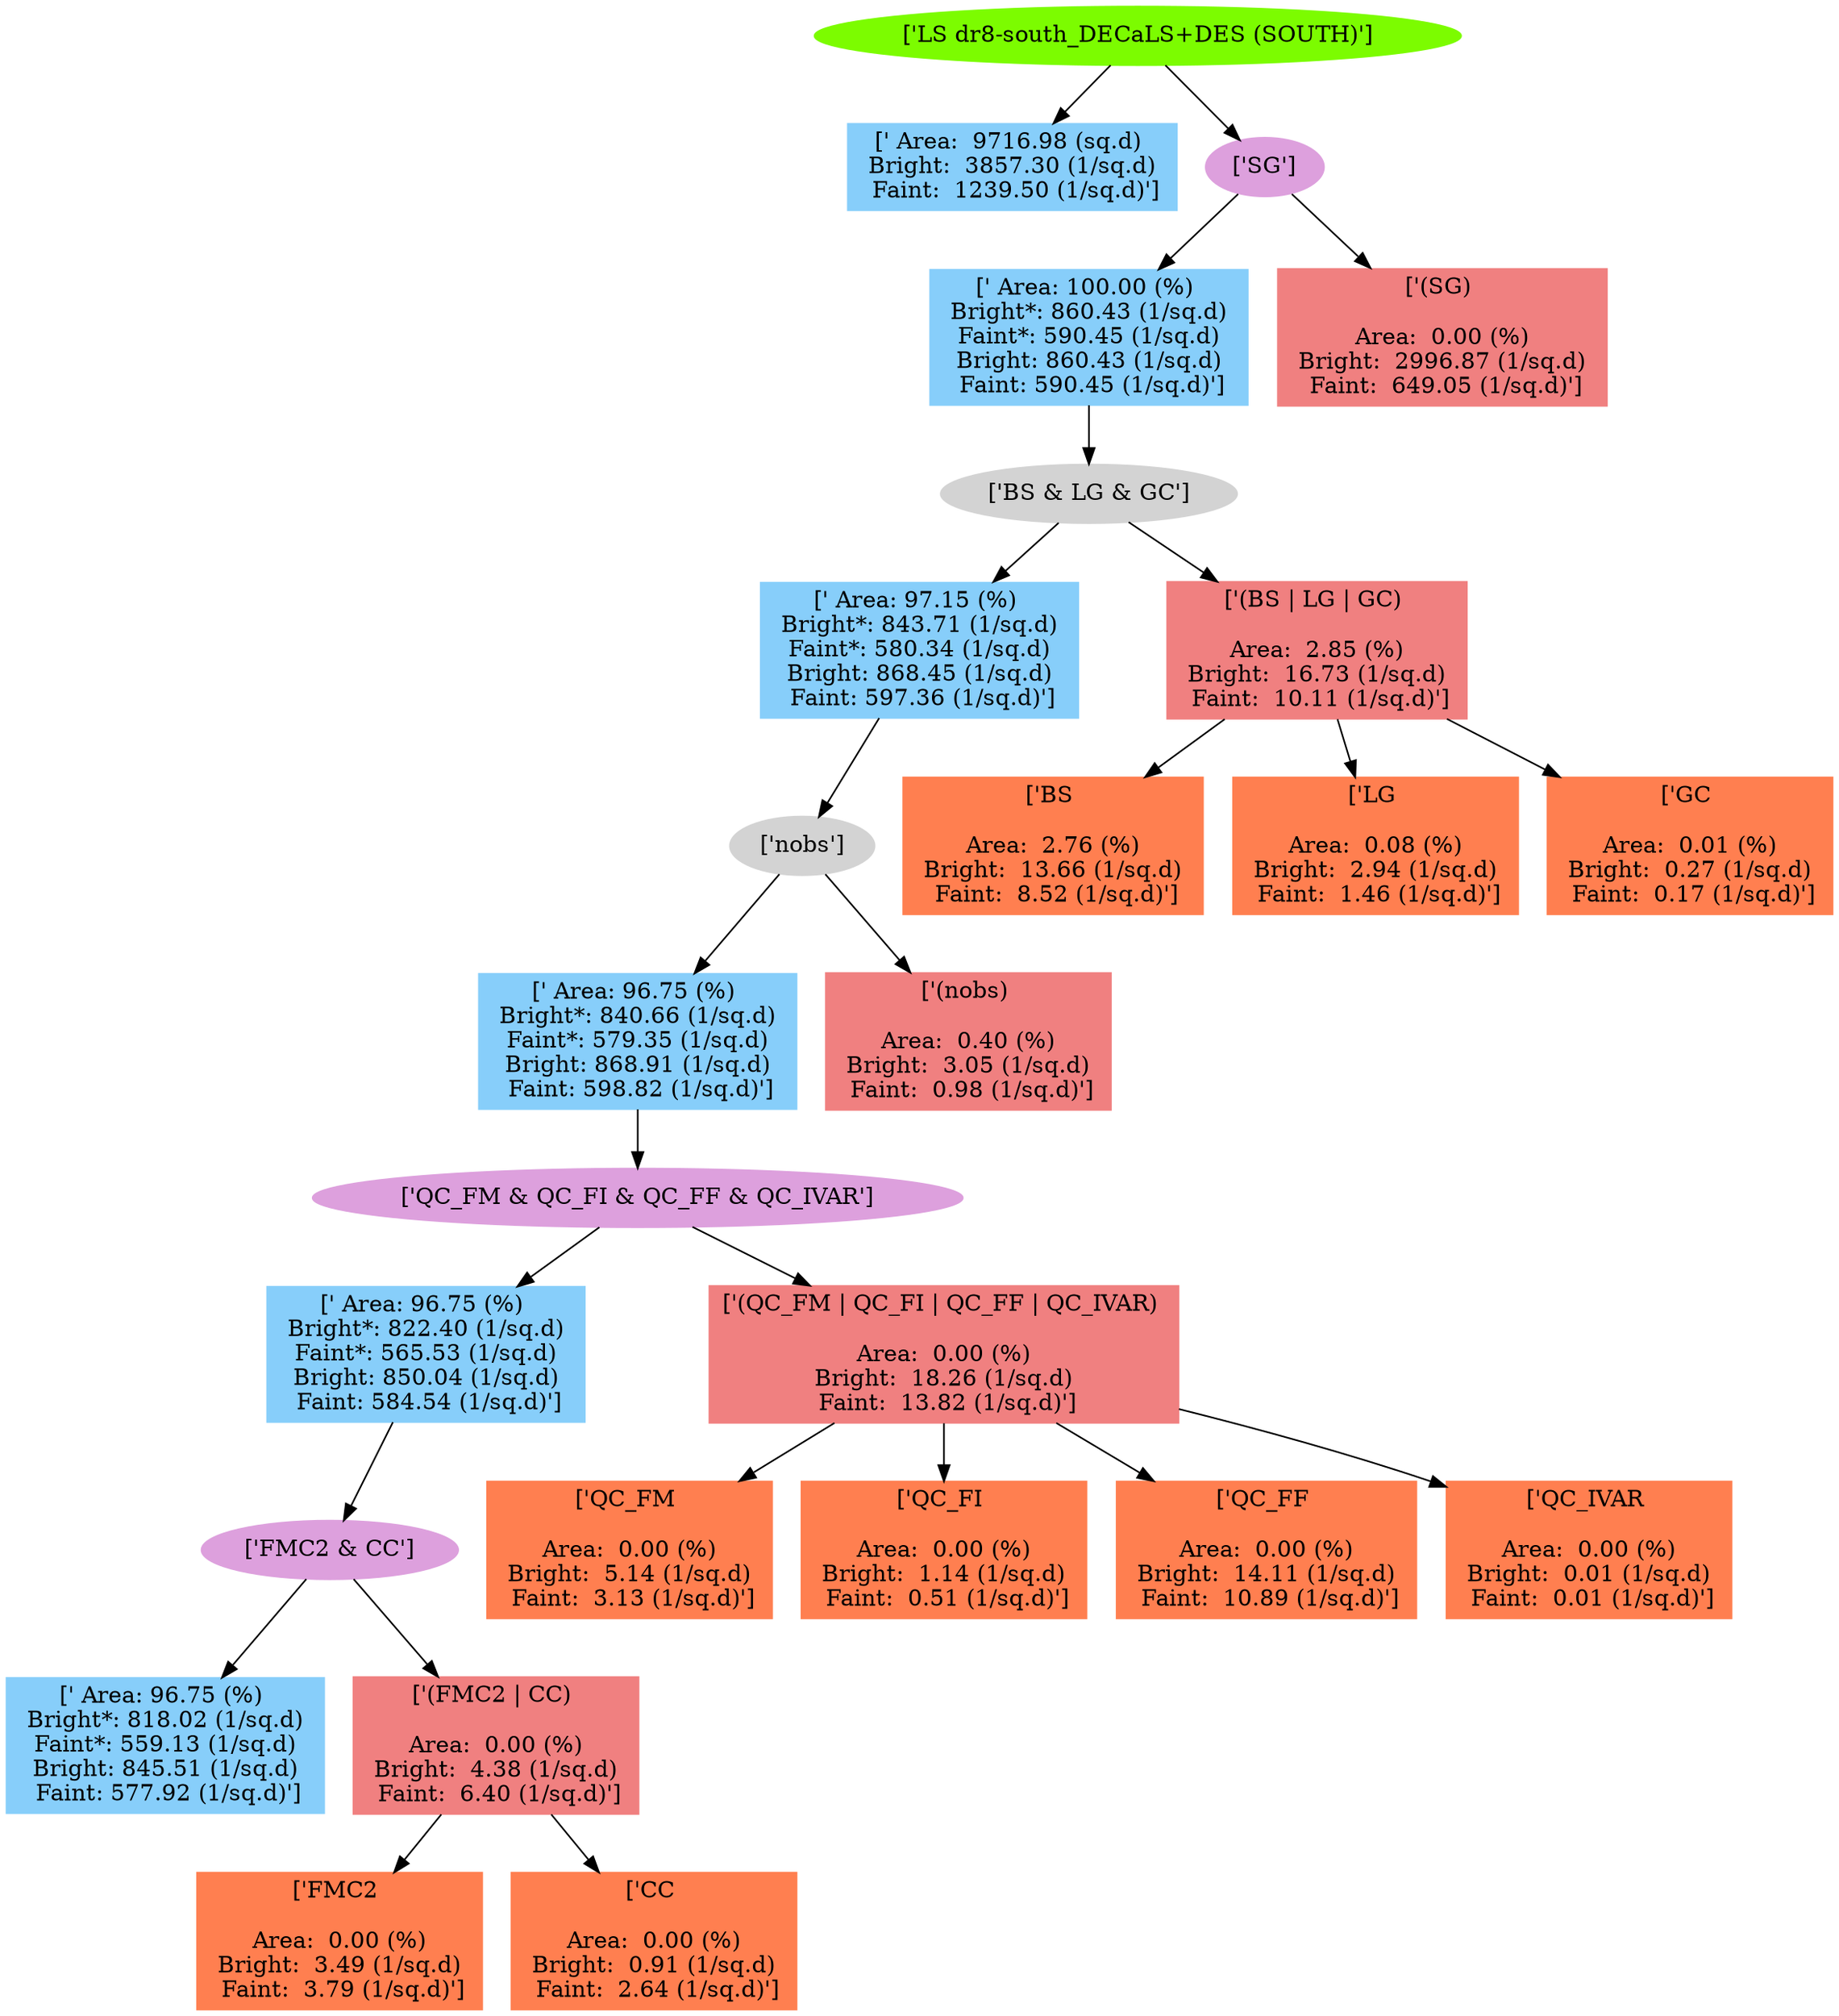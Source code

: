 digraph "" {
	"[' Area:  9716.98 (sq.d) \n Bright:  3857.30 (1/sq.d) \n Faint:  1239.50 (1/sq.d)']"	 [color=lightskyblue,
		shape=box,
		style=filled];
	"['LS dr8-south_DECaLS+DES (SOUTH)']"	 [color=lawngreen,
		style=filled];
	"['LS dr8-south_DECaLS+DES (SOUTH)']" -> "[' Area:  9716.98 (sq.d) \n Bright:  3857.30 (1/sq.d) \n Faint:  1239.50 (1/sq.d)']";
	"['SG']"	 [color=plum,
		style=filled];
	"['LS dr8-south_DECaLS+DES (SOUTH)']" -> "['SG']";
	"[' Area: 100.00 (%) \n Bright*: 860.43 (1/sq.d) \n Faint*: 590.45 (1/sq.d) \n Bright: 860.43 (1/sq.d) \n Faint: 590.45 (1/sq.d)']"	 [color=lightskyblue,
		shape=box,
		style=filled];
	"['BS & LG & GC']"	 [color=lightgray,
		style=filled];
	"[' Area: 100.00 (%) \n Bright*: 860.43 (1/sq.d) \n Faint*: 590.45 (1/sq.d) \n Bright: 860.43 (1/sq.d) \n Faint: 590.45 (1/sq.d)']" -> "['BS & LG & GC']";
	"['(SG) \n\n Area:  0.00 (%) \n Bright:  2996.87 (1/sq.d) \n Faint:  649.05 (1/sq.d)']"	 [color=lightcoral,
		shape=box,
		style=filled];
	"['SG']" -> "[' Area: 100.00 (%) \n Bright*: 860.43 (1/sq.d) \n Faint*: 590.45 (1/sq.d) \n Bright: 860.43 (1/sq.d) \n Faint: 590.45 (1/sq.d)']";
	"['SG']" -> "['(SG) \n\n Area:  0.00 (%) \n Bright:  2996.87 (1/sq.d) \n Faint:  649.05 (1/sq.d)']";
	"[' Area: 97.15 (%) \n Bright*: 843.71 (1/sq.d) \n Faint*: 580.34 (1/sq.d) \n Bright: 868.45 (1/sq.d) \n Faint: 597.36 (1/sq.d)']"	 [color=lightskyblue,
		shape=box,
		style=filled];
	"['nobs']"	 [color=lightgray,
		style=filled];
	"[' Area: 97.15 (%) \n Bright*: 843.71 (1/sq.d) \n Faint*: 580.34 (1/sq.d) \n Bright: 868.45 (1/sq.d) \n Faint: 597.36 (1/sq.d)']" -> "['nobs']";
	"['(BS | LG | GC) \n\n Area:  2.85 (%) \n Bright:  16.73 (1/sq.d) \n Faint:  10.11 (1/sq.d)']"	 [color=lightcoral,
		shape=box,
		style=filled];
	"['BS \n\n Area:  2.76 (%) \n Bright:  13.66 (1/sq.d) \n Faint:  8.52 (1/sq.d)']"	 [color=coral,
		shape=box,
		style=filled];
	"['(BS | LG | GC) \n\n Area:  2.85 (%) \n Bright:  16.73 (1/sq.d) \n Faint:  10.11 (1/sq.d)']" -> "['BS \n\n Area:  2.76 (%) \n Bright:  13.66 (1/sq.d) \n Faint:  8.52 (1/sq.d)']";
	"['LG \n\n Area:  0.08 (%) \n Bright:  2.94 (1/sq.d) \n Faint:  1.46 (1/sq.d)']"	 [color=coral,
		shape=box,
		style=filled];
	"['(BS | LG | GC) \n\n Area:  2.85 (%) \n Bright:  16.73 (1/sq.d) \n Faint:  10.11 (1/sq.d)']" -> "['LG \n\n Area:  0.08 (%) \n Bright:  2.94 (1/sq.d) \n Faint:  1.46 (1/sq.d)']";
	"['GC \n\n Area:  0.01 (%) \n Bright:  0.27 (1/sq.d) \n Faint:  0.17 (1/sq.d)']"	 [color=coral,
		shape=box,
		style=filled];
	"['(BS | LG | GC) \n\n Area:  2.85 (%) \n Bright:  16.73 (1/sq.d) \n Faint:  10.11 (1/sq.d)']" -> "['GC \n\n Area:  0.01 (%) \n Bright:  0.27 (1/sq.d) \n Faint:  0.17 (1/sq.d)']";
	"['BS & LG & GC']" -> "[' Area: 97.15 (%) \n Bright*: 843.71 (1/sq.d) \n Faint*: 580.34 (1/sq.d) \n Bright: 868.45 (1/sq.d) \n Faint: 597.36 (1/sq.d)']";
	"['BS & LG & GC']" -> "['(BS | LG | GC) \n\n Area:  2.85 (%) \n Bright:  16.73 (1/sq.d) \n Faint:  10.11 (1/sq.d)']";
	"[' Area: 96.75 (%) \n Bright*: 840.66 (1/sq.d) \n Faint*: 579.35 (1/sq.d) \n Bright: 868.91 (1/sq.d) \n Faint: 598.82 (1/sq.d)']"	 [color=lightskyblue,
		shape=box,
		style=filled];
	"['QC_FM & QC_FI & QC_FF & QC_IVAR']"	 [color=plum,
		style=filled];
	"[' Area: 96.75 (%) \n Bright*: 840.66 (1/sq.d) \n Faint*: 579.35 (1/sq.d) \n Bright: 868.91 (1/sq.d) \n Faint: 598.82 (1/sq.d)']" -> "['QC_FM & QC_FI & QC_FF & QC_IVAR']";
	"['(nobs) \n\n Area:  0.40 (%) \n Bright:  3.05 (1/sq.d) \n Faint:  0.98 (1/sq.d)']"	 [color=lightcoral,
		shape=box,
		style=filled];
	"['nobs']" -> "[' Area: 96.75 (%) \n Bright*: 840.66 (1/sq.d) \n Faint*: 579.35 (1/sq.d) \n Bright: 868.91 (1/sq.d) \n Faint: 598.82 (1/sq.d)']";
	"['nobs']" -> "['(nobs) \n\n Area:  0.40 (%) \n Bright:  3.05 (1/sq.d) \n Faint:  0.98 (1/sq.d)']";
	"[' Area: 96.75 (%) \n Bright*: 822.40 (1/sq.d) \n Faint*: 565.53 (1/sq.d) \n Bright: 850.04 (1/sq.d) \n Faint: 584.54 (1/sq.d)']"	 [color=lightskyblue,
		shape=box,
		style=filled];
	"['FMC2 & CC']"	 [color=plum,
		style=filled];
	"[' Area: 96.75 (%) \n Bright*: 822.40 (1/sq.d) \n Faint*: 565.53 (1/sq.d) \n Bright: 850.04 (1/sq.d) \n Faint: 584.54 (1/sq.d)']" -> "['FMC2 & CC']";
	"['(QC_FM | QC_FI | QC_FF | QC_IVAR) \n\n Area:  0.00 (%) \n Bright:  18.26 (1/sq.d) \n Faint:  13.82 (1/sq.d)']"	 [color=lightcoral,
		shape=box,
		style=filled];
	"['QC_FM \n\n Area:  0.00 (%) \n Bright:  5.14 (1/sq.d) \n Faint:  3.13 (1/sq.d)']"	 [color=coral,
		shape=box,
		style=filled];
	"['(QC_FM | QC_FI | QC_FF | QC_IVAR) \n\n Area:  0.00 (%) \n Bright:  18.26 (1/sq.d) \n Faint:  13.82 (1/sq.d)']" -> "['QC_FM \n\n Area:  0.00 (%) \n Bright:  5.14 (1/sq.d) \n Faint:  3.13 (1/sq.d)']";
	"['QC_FI \n\n Area:  0.00 (%) \n Bright:  1.14 (1/sq.d) \n Faint:  0.51 (1/sq.d)']"	 [color=coral,
		shape=box,
		style=filled];
	"['(QC_FM | QC_FI | QC_FF | QC_IVAR) \n\n Area:  0.00 (%) \n Bright:  18.26 (1/sq.d) \n Faint:  13.82 (1/sq.d)']" -> "['QC_FI \n\n Area:  0.00 (%) \n Bright:  1.14 (1/sq.d) \n Faint:  0.51 (1/sq.d)']";
	"['QC_FF \n\n Area:  0.00 (%) \n Bright:  14.11 (1/sq.d) \n Faint:  10.89 (1/sq.d)']"	 [color=coral,
		shape=box,
		style=filled];
	"['(QC_FM | QC_FI | QC_FF | QC_IVAR) \n\n Area:  0.00 (%) \n Bright:  18.26 (1/sq.d) \n Faint:  13.82 (1/sq.d)']" -> "['QC_FF \n\n Area:  0.00 (%) \n Bright:  14.11 (1/sq.d) \n Faint:  10.89 (1/sq.d)']";
	"['QC_IVAR \n\n Area:  0.00 (%) \n Bright:  0.01 (1/sq.d) \n Faint:  0.01 (1/sq.d)']"	 [color=coral,
		shape=box,
		style=filled];
	"['(QC_FM | QC_FI | QC_FF | QC_IVAR) \n\n Area:  0.00 (%) \n Bright:  18.26 (1/sq.d) \n Faint:  13.82 (1/sq.d)']" -> "['QC_IVAR \n\n Area:  0.00 (%) \n Bright:  0.01 (1/sq.d) \n Faint:  0.01 (1/sq.d)']";
	"['QC_FM & QC_FI & QC_FF & QC_IVAR']" -> "[' Area: 96.75 (%) \n Bright*: 822.40 (1/sq.d) \n Faint*: 565.53 (1/sq.d) \n Bright: 850.04 (1/sq.d) \n Faint: 584.54 (1/sq.d)']";
	"['QC_FM & QC_FI & QC_FF & QC_IVAR']" -> "['(QC_FM | QC_FI | QC_FF | QC_IVAR) \n\n Area:  0.00 (%) \n Bright:  18.26 (1/sq.d) \n Faint:  13.82 (1/sq.d)']";
	"[' Area: 96.75 (%) \n Bright*: 818.02 (1/sq.d) \n Faint*: 559.13 (1/sq.d) \n Bright: 845.51 (1/sq.d) \n Faint: 577.92 (1/sq.d)']"	 [color=lightskyblue,
		shape=box,
		style=filled];
	"['(FMC2 | CC) \n\n Area:  0.00 (%) \n Bright:  4.38 (1/sq.d) \n Faint:  6.40 (1/sq.d)']"	 [color=lightcoral,
		shape=box,
		style=filled];
	"['FMC2 \n\n Area:  0.00 (%) \n Bright:  3.49 (1/sq.d) \n Faint:  3.79 (1/sq.d)']"	 [color=coral,
		shape=box,
		style=filled];
	"['(FMC2 | CC) \n\n Area:  0.00 (%) \n Bright:  4.38 (1/sq.d) \n Faint:  6.40 (1/sq.d)']" -> "['FMC2 \n\n Area:  0.00 (%) \n Bright:  3.49 (1/sq.d) \n Faint:  3.79 (1/sq.d)']";
	"['CC \n\n Area:  0.00 (%) \n Bright:  0.91 (1/sq.d) \n Faint:  2.64 (1/sq.d)']"	 [color=coral,
		shape=box,
		style=filled];
	"['(FMC2 | CC) \n\n Area:  0.00 (%) \n Bright:  4.38 (1/sq.d) \n Faint:  6.40 (1/sq.d)']" -> "['CC \n\n Area:  0.00 (%) \n Bright:  0.91 (1/sq.d) \n Faint:  2.64 (1/sq.d)']";
	"['FMC2 & CC']" -> "[' Area: 96.75 (%) \n Bright*: 818.02 (1/sq.d) \n Faint*: 559.13 (1/sq.d) \n Bright: 845.51 (1/sq.d) \n Faint: 577.92 (1/sq.d)']";
	"['FMC2 & CC']" -> "['(FMC2 | CC) \n\n Area:  0.00 (%) \n Bright:  4.38 (1/sq.d) \n Faint:  6.40 (1/sq.d)']";
}
